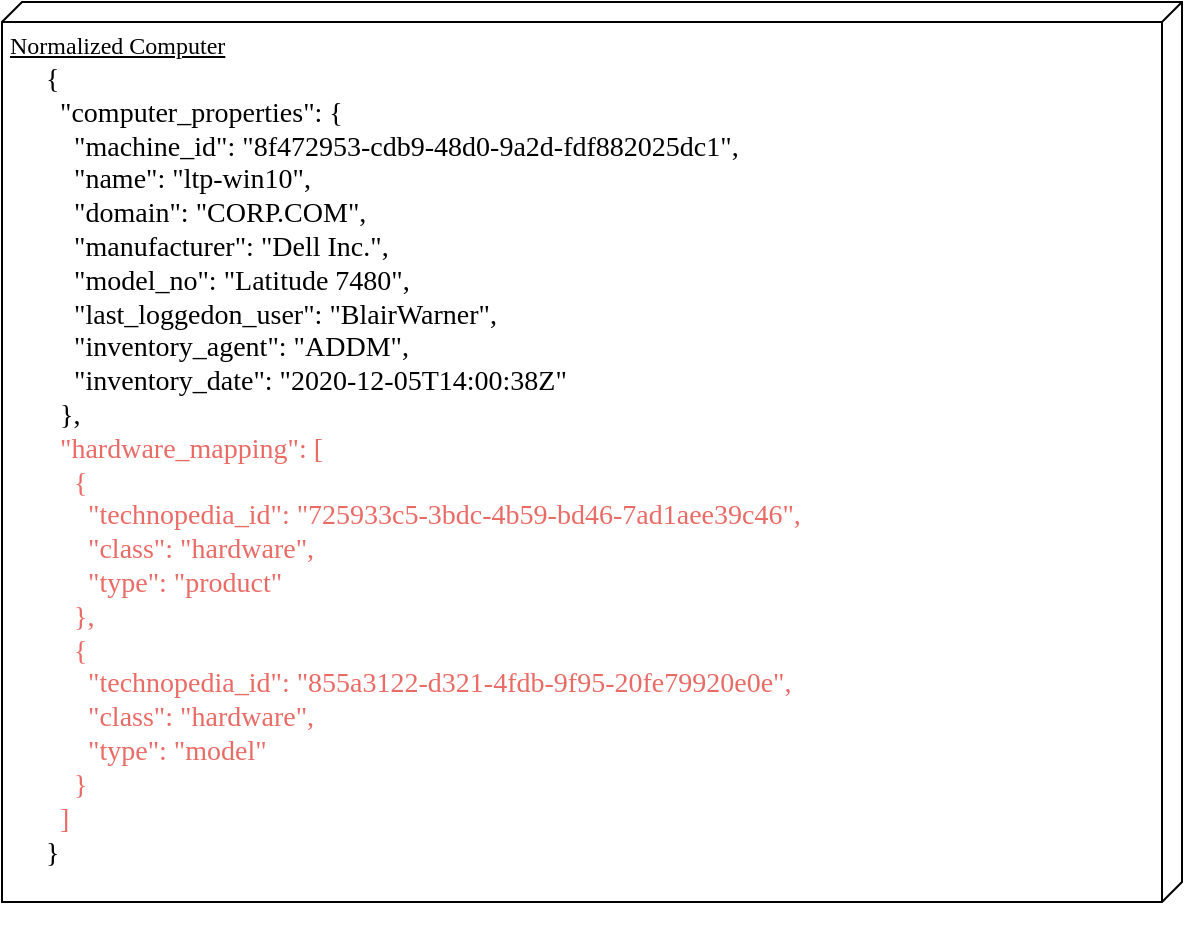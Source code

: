 <mxfile version="14.1.1" type="github"><diagram name="Page-1" id="5f0bae14-7c28-e335-631c-24af17079c00"><mxGraphModel dx="1406" dy="736" grid="1" gridSize="10" guides="1" tooltips="1" connect="1" arrows="1" fold="1" page="1" pageScale="1" pageWidth="1100" pageHeight="850" background="#ffffff" math="0" shadow="0"><root><mxCell id="0"/><mxCell id="1" parent="0"/><mxCell id="bSS59XohgM6aXg2m_IaW-2" value="" style="group" vertex="1" connectable="0" parent="1"><mxGeometry x="120" y="130" width="590" height="450" as="geometry"/></mxCell><mxCell id="bSS59XohgM6aXg2m_IaW-3" value="Normalized Computer" style="verticalAlign=top;align=left;spacingTop=8;spacingLeft=2;spacingRight=12;shape=cube;size=10;direction=south;fontStyle=4;html=1;rounded=0;shadow=0;comic=0;labelBackgroundColor=none;strokeWidth=1;fontFamily=Verdana;fontSize=12" vertex="1" parent="bSS59XohgM6aXg2m_IaW-2"><mxGeometry width="590" height="450" as="geometry"/></mxCell><mxCell id="bSS59XohgM6aXg2m_IaW-4" value="&lt;div style=&quot;box-sizing: border-box&quot;&gt;&lt;pre&gt;&lt;font face=&quot;Lucida Console&quot;&gt;&lt;span style=&quot;font-size: 14px&quot;&gt;{&lt;br&gt;  &quot;computer_properties&quot;: {&lt;br&gt;    &quot;machine_id&quot;: &quot;8f472953-cdb9-48d0-9a2d-fdf882025dc1&quot;,&lt;br&gt;    &quot;name&quot;: &quot;ltp-win10&quot;,&lt;br&gt;    &quot;domain&quot;: &quot;CORP.COM&quot;,&lt;br&gt;    &quot;manufacturer&quot;: &quot;Dell Inc.&quot;,&lt;br&gt;    &quot;model_no&quot;: &quot;Latitude 7480&quot;,&lt;br&gt;    &quot;last_loggedon_user&quot;: &quot;BlairWarner&quot;,&lt;br&gt;    &quot;inventory_agent&quot;: &quot;ADDM&quot;,&lt;br&gt;    &quot;inventory_date&quot;: &quot;2020-12-05T14:00:38Z&quot;&lt;br&gt;  },&lt;br&gt;  &lt;font color=&quot;#ea6b66&quot;&gt;&quot;hardware_mapping&quot;: [&lt;br&gt;    {&lt;br&gt;      &quot;technopedia_id&quot;: &quot;725933c5-3bdc-4b59-bd46-7ad1aee39c46&quot;,&lt;br&gt;      &quot;class&quot;: &quot;hardware&quot;,&lt;br&gt;      &quot;type&quot;: &quot;product&quot;&lt;br&gt;    },&lt;br&gt;    {&lt;br&gt;      &quot;technopedia_id&quot;: &quot;855a3122-d321-4fdb-9f95-20fe79920e0e&quot;,&lt;br&gt;      &quot;class&quot;: &quot;hardware&quot;,&lt;br&gt;      &quot;type&quot;: &quot;model&quot;&lt;br&gt;    }&lt;br&gt;  ]&lt;/font&gt;&lt;br&gt;}&lt;/span&gt;&lt;/font&gt;&lt;span style=&quot;font-size: 14px&quot;&gt;&lt;br&gt;&lt;/span&gt;&lt;/pre&gt;&lt;div style=&quot;font-size: 14px&quot;&gt;&lt;br&gt;&lt;/div&gt;&lt;/div&gt;" style="text;html=1;resizable=0;autosize=1;align=left;verticalAlign=middle;points=[];fillColor=none;strokeColor=none;rounded=0;" vertex="1" parent="bSS59XohgM6aXg2m_IaW-2"><mxGeometry x="19.999" y="40.908" width="550" height="400" as="geometry"/></mxCell></root></mxGraphModel></diagram></mxfile>